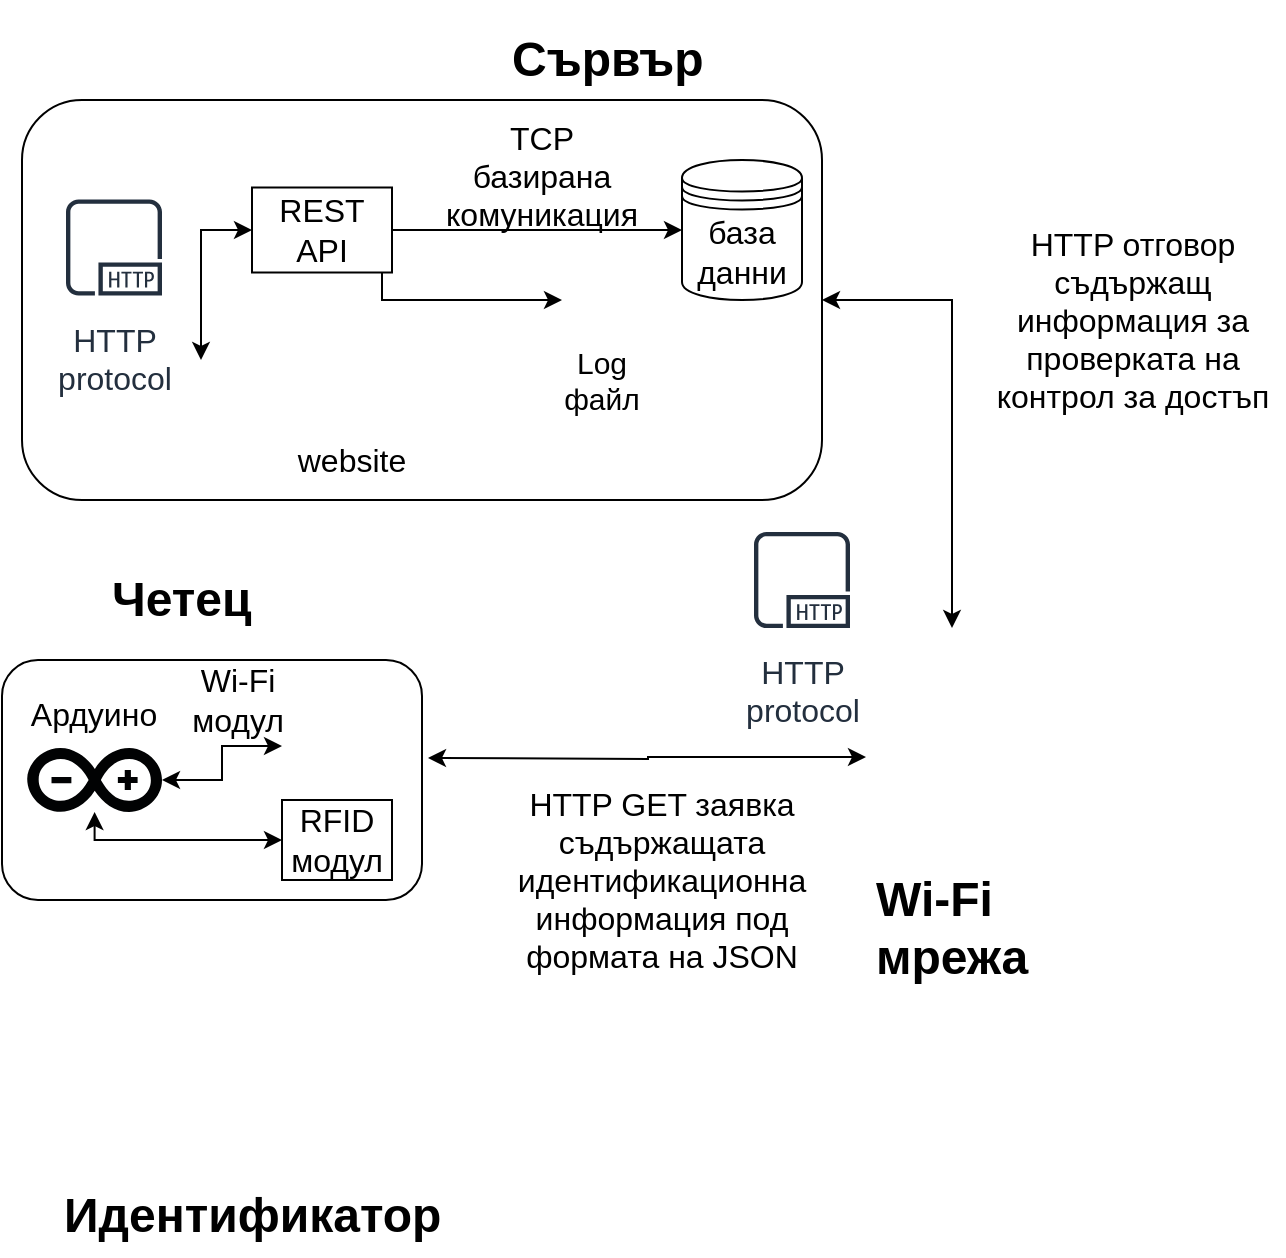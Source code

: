<mxfile version="12.6.2" type="device"><diagram id="yaxO8EvK3V7uGrDb5Y0V" name="Page-1"><mxGraphModel dx="1346" dy="817" grid="1" gridSize="10" guides="1" tooltips="1" connect="1" arrows="1" fold="1" page="1" pageScale="1" pageWidth="850" pageHeight="1100" math="0" shadow="0"><root><mxCell id="0"/><mxCell id="1" parent="0"/><mxCell id="09XGv41mtsADDE90TomU-53" style="edgeStyle=orthogonalEdgeStyle;rounded=0;orthogonalLoop=1;jettySize=auto;html=1;exitX=1;exitY=0.5;exitDx=0;exitDy=0;startArrow=classic;startFill=1;entryX=1;entryY=0.5;entryDx=0;entryDy=0;" parent="1" source="09XGv41mtsADDE90TomU-1" target="09XGv41mtsADDE90TomU-73" edge="1"><mxGeometry relative="1" as="geometry"><mxPoint x="559" y="330" as="targetPoint"/></mxGeometry></mxCell><mxCell id="09XGv41mtsADDE90TomU-1" value="" style="rounded=1;whiteSpace=wrap;html=1;" parent="1" vertex="1"><mxGeometry x="100" y="80" width="400" height="200" as="geometry"/></mxCell><mxCell id="09XGv41mtsADDE90TomU-4" value="&lt;font style=&quot;font-size: 16px&quot;&gt;база данни&lt;/font&gt;" style="shape=datastore;whiteSpace=wrap;html=1;" parent="1" vertex="1"><mxGeometry x="430" y="110" width="60" height="70" as="geometry"/></mxCell><mxCell id="09XGv41mtsADDE90TomU-7" style="edgeStyle=orthogonalEdgeStyle;rounded=0;orthogonalLoop=1;jettySize=auto;html=1;exitX=1;exitY=0.5;exitDx=0;exitDy=0;entryX=0;entryY=0.5;entryDx=0;entryDy=0;" parent="1" source="09XGv41mtsADDE90TomU-5" target="09XGv41mtsADDE90TomU-4" edge="1"><mxGeometry relative="1" as="geometry"/></mxCell><mxCell id="09XGv41mtsADDE90TomU-94" style="edgeStyle=orthogonalEdgeStyle;rounded=0;orthogonalLoop=1;jettySize=auto;html=1;startArrow=none;startFill=0;fontSize=12;" parent="1" source="09XGv41mtsADDE90TomU-5" target="09XGv41mtsADDE90TomU-83" edge="1"><mxGeometry relative="1" as="geometry"><Array as="points"><mxPoint x="280" y="180"/></Array></mxGeometry></mxCell><mxCell id="61VFxGjJTEB6JQB8HhPq-7" style="edgeStyle=orthogonalEdgeStyle;rounded=0;orthogonalLoop=1;jettySize=auto;html=1;exitX=0;exitY=0.5;exitDx=0;exitDy=0;entryX=0.25;entryY=0;entryDx=0;entryDy=0;fontSize=16;startArrow=classic;startFill=1;" edge="1" parent="1" source="09XGv41mtsADDE90TomU-5" target="61VFxGjJTEB6JQB8HhPq-4"><mxGeometry relative="1" as="geometry"/></mxCell><mxCell id="09XGv41mtsADDE90TomU-5" value="&lt;font style=&quot;font-size: 16px&quot;&gt;REST API&lt;/font&gt;" style="rounded=0;whiteSpace=wrap;html=1;" parent="1" vertex="1"><mxGeometry x="215" y="123.75" width="70" height="42.5" as="geometry"/></mxCell><mxCell id="09XGv41mtsADDE90TomU-8" value="&lt;div style=&quot;font-size: 16px&quot;&gt;&lt;font style=&quot;font-size: 16px&quot;&gt;TCP базирана комуникация&lt;/font&gt;&lt;/div&gt;" style="text;html=1;strokeColor=none;fillColor=none;align=center;verticalAlign=middle;whiteSpace=wrap;rounded=0;" parent="1" vertex="1"><mxGeometry x="340" y="107.5" width="40" height="20" as="geometry"/></mxCell><mxCell id="09XGv41mtsADDE90TomU-52" style="edgeStyle=orthogonalEdgeStyle;rounded=0;orthogonalLoop=1;jettySize=auto;html=1;startArrow=classic;startFill=1;entryX=0.25;entryY=0;entryDx=0;entryDy=0;" parent="1" target="09XGv41mtsADDE90TomU-73" edge="1"><mxGeometry relative="1" as="geometry"><mxPoint x="303" y="409" as="sourcePoint"/><mxPoint x="490" y="410" as="targetPoint"/></mxGeometry></mxCell><mxCell id="09XGv41mtsADDE90TomU-31" value="" style="rounded=1;whiteSpace=wrap;html=1;" parent="1" vertex="1"><mxGeometry x="90" y="360" width="210" height="120" as="geometry"/></mxCell><mxCell id="09XGv41mtsADDE90TomU-33" value="&lt;div style=&quot;font-size: 16px&quot;&gt;&lt;font style=&quot;font-size: 16px&quot;&gt;RFID&lt;/font&gt;&lt;/div&gt;&lt;div style=&quot;font-size: 16px&quot;&gt;&lt;font style=&quot;font-size: 16px&quot;&gt;модул&lt;/font&gt;&lt;/div&gt;" style="rounded=0;whiteSpace=wrap;html=1;" parent="1" vertex="1"><mxGeometry x="230" y="430" width="55" height="40" as="geometry"/></mxCell><mxCell id="09XGv41mtsADDE90TomU-51" value="HTTP&#xA;protocol" style="outlineConnect=0;fontColor=#232F3E;gradientColor=none;strokeColor=#232F3E;fillColor=#ffffff;dashed=0;verticalLabelPosition=bottom;verticalAlign=top;align=center;html=1;fontSize=16;fontStyle=0;aspect=fixed;shape=mxgraph.aws4.resourceIcon;resIcon=mxgraph.aws4.http_protocol;" parent="1" vertex="1"><mxGeometry x="460" y="290" width="60" height="60" as="geometry"/></mxCell><mxCell id="09XGv41mtsADDE90TomU-81" style="edgeStyle=orthogonalEdgeStyle;rounded=0;orthogonalLoop=1;jettySize=auto;html=1;entryX=0;entryY=0.5;entryDx=0;entryDy=0;startArrow=classic;startFill=1;fontSize=12;" parent="1" source="09XGv41mtsADDE90TomU-63" target="09XGv41mtsADDE90TomU-33" edge="1"><mxGeometry relative="1" as="geometry"><Array as="points"><mxPoint x="136" y="450"/></Array></mxGeometry></mxCell><mxCell id="09XGv41mtsADDE90TomU-82" style="edgeStyle=orthogonalEdgeStyle;rounded=0;orthogonalLoop=1;jettySize=auto;html=1;startArrow=classic;startFill=1;fontSize=12;" parent="1" source="09XGv41mtsADDE90TomU-63" target="09XGv41mtsADDE90TomU-70" edge="1"><mxGeometry relative="1" as="geometry"/></mxCell><mxCell id="09XGv41mtsADDE90TomU-63" value="" style="outlineConnect=0;html=1;align=center;labelPosition=center;verticalLabelPosition=bottom;verticalAlign=top;shape=mxgraph.weblogos.arduino;fillColor=#010203;strokeColor=none;strokeWidth=1;gradientColor=none;fontSize=12;" parent="1" vertex="1"><mxGeometry x="102.6" y="404" width="67.4" height="32" as="geometry"/></mxCell><mxCell id="09XGv41mtsADDE90TomU-66" value="" style="shape=image;html=1;verticalAlign=top;verticalLabelPosition=bottom;labelBackgroundColor=#ffffff;imageAspect=0;aspect=fixed;image=https://cdn0.iconfinder.com/data/icons/elasto-online-store/26/00-ELASTOFONT-STORE-READY_contactless-128.png;rotation=90;" parent="1" vertex="1"><mxGeometry x="190" y="490" width="50" height="50" as="geometry"/></mxCell><mxCell id="09XGv41mtsADDE90TomU-67" value="" style="shape=image;html=1;verticalAlign=top;verticalLabelPosition=bottom;labelBackgroundColor=#ffffff;imageAspect=0;aspect=fixed;image=https://cdn0.iconfinder.com/data/icons/elasto-online-store/26/00-ELASTOFONT-STORE-READY_contactless-card-128.png" parent="1" vertex="1"><mxGeometry x="188" y="580" width="54" height="54" as="geometry"/></mxCell><mxCell id="09XGv41mtsADDE90TomU-69" value="" style="shape=image;html=1;verticalAlign=top;verticalLabelPosition=bottom;labelBackgroundColor=#ffffff;imageAspect=0;aspect=fixed;image=https://cdn0.iconfinder.com/data/icons/elasto-online-store/26/00-ELASTOFONT-STORE-READY_contactless-128.png;rotation=-90;" parent="1" vertex="1"><mxGeometry x="190" y="540" width="50" height="50" as="geometry"/></mxCell><mxCell id="09XGv41mtsADDE90TomU-70" value="" style="shape=image;html=1;verticalAlign=top;verticalLabelPosition=bottom;labelBackgroundColor=#ffffff;imageAspect=0;aspect=fixed;image=https://cdn3.iconfinder.com/data/icons/sympletts-free-sampler/128/wi-fi-128.png;rotation=90;" parent="1" vertex="1"><mxGeometry x="230" y="376" width="54" height="54" as="geometry"/></mxCell><mxCell id="09XGv41mtsADDE90TomU-71" value="" style="shape=image;html=1;verticalAlign=top;verticalLabelPosition=bottom;labelBackgroundColor=#ffffff;imageAspect=0;aspect=fixed;image=https://cdn2.iconfinder.com/data/icons/home-appliances-furnitures/100/wifi-128.png" parent="1" vertex="1"><mxGeometry x="541" y="422" width="48" height="48" as="geometry"/></mxCell><mxCell id="09XGv41mtsADDE90TomU-73" value="" style="shape=image;html=1;verticalAlign=top;verticalLabelPosition=bottom;labelBackgroundColor=#ffffff;imageAspect=0;aspect=fixed;image=https://cdn0.iconfinder.com/data/icons/elasto-online-store/26/00-ELASTOFONT-STORE-READY_contactless-128.png;rotation=-90;" parent="1" vertex="1"><mxGeometry x="522" y="344" width="86" height="86" as="geometry"/></mxCell><mxCell id="09XGv41mtsADDE90TomU-78" value="&lt;div style=&quot;font-size: 16px&quot;&gt;&lt;font style=&quot;font-size: 16px&quot;&gt;Wi-Fi&lt;/font&gt;&lt;/div&gt;&lt;div style=&quot;font-size: 16px&quot;&gt;&lt;font style=&quot;font-size: 16px&quot;&gt;модул&lt;br&gt;&lt;/font&gt;&lt;/div&gt;" style="text;html=1;strokeColor=none;fillColor=none;align=center;verticalAlign=middle;whiteSpace=wrap;rounded=0;" parent="1" vertex="1"><mxGeometry x="188" y="370" width="40" height="20" as="geometry"/></mxCell><mxCell id="09XGv41mtsADDE90TomU-79" value="&lt;font style=&quot;font-size: 16px&quot;&gt;Ардуино&lt;/font&gt;" style="text;html=1;strokeColor=none;fillColor=none;align=center;verticalAlign=middle;whiteSpace=wrap;rounded=0;" parent="1" vertex="1"><mxGeometry x="116" y="377" width="40" height="20" as="geometry"/></mxCell><mxCell id="09XGv41mtsADDE90TomU-83" value="" style="shape=image;html=1;verticalAlign=top;verticalLabelPosition=bottom;labelBackgroundColor=#ffffff;imageAspect=0;aspect=fixed;image=https://cdn0.iconfinder.com/data/icons/feather/96/591262-file-128.png;strokeColor=#000000;strokeWidth=1;fillColor=#010203;gradientColor=none;fontSize=12;" parent="1" vertex="1"><mxGeometry x="370" y="170" width="30" height="30" as="geometry"/></mxCell><mxCell id="09XGv41mtsADDE90TomU-86" value="&lt;h1&gt;Четец&lt;/h1&gt;" style="text;html=1;strokeColor=none;fillColor=none;spacing=5;spacingTop=-20;whiteSpace=wrap;overflow=hidden;rounded=0;fontSize=12;" parent="1" vertex="1"><mxGeometry x="140" y="310" width="90" height="40" as="geometry"/></mxCell><mxCell id="09XGv41mtsADDE90TomU-87" value="&lt;h1&gt;Сървър&lt;br&gt;&lt;/h1&gt;" style="text;html=1;strokeColor=none;fillColor=none;spacing=5;spacingTop=-20;whiteSpace=wrap;overflow=hidden;rounded=0;fontSize=12;" parent="1" vertex="1"><mxGeometry x="340" y="40" width="110" height="40" as="geometry"/></mxCell><mxCell id="09XGv41mtsADDE90TomU-88" value="&lt;h1&gt;Идентификатор&lt;br&gt;&lt;/h1&gt;" style="text;html=1;strokeColor=none;fillColor=none;spacing=5;spacingTop=-20;whiteSpace=wrap;overflow=hidden;rounded=0;fontSize=12;" parent="1" vertex="1"><mxGeometry x="116" y="618" width="204" height="40" as="geometry"/></mxCell><mxCell id="09XGv41mtsADDE90TomU-89" value="&lt;font style=&quot;font-size: 15px&quot;&gt;Log файл&lt;/font&gt;" style="text;html=1;strokeColor=none;fillColor=none;align=center;verticalAlign=middle;whiteSpace=wrap;rounded=0;fontSize=12;" parent="1" vertex="1"><mxGeometry x="370" y="210" width="40" height="20" as="geometry"/></mxCell><mxCell id="09XGv41mtsADDE90TomU-95" value="&lt;font style=&quot;font-size: 16px&quot;&gt;HTTP GET заявка съдържащата идентификационна информация под формата на JSON&lt;/font&gt;" style="text;html=1;strokeColor=none;fillColor=none;align=center;verticalAlign=middle;whiteSpace=wrap;rounded=0;fontSize=12;" parent="1" vertex="1"><mxGeometry x="330" y="460" width="180" height="20" as="geometry"/></mxCell><mxCell id="09XGv41mtsADDE90TomU-97" value="&lt;h1&gt;Wi-Fi мрежа&lt;br&gt;&lt;/h1&gt;" style="text;html=1;strokeColor=none;fillColor=none;spacing=5;spacingTop=-20;whiteSpace=wrap;overflow=hidden;rounded=0;fontSize=12;" parent="1" vertex="1"><mxGeometry x="522" y="460" width="90" height="70" as="geometry"/></mxCell><mxCell id="09XGv41mtsADDE90TomU-101" value="&lt;div style=&quot;font-size: 16px&quot;&gt;&lt;font style=&quot;font-size: 16px&quot;&gt;HTTP отговор съдържащ информация за проверката на контрол за достъп&lt;/font&gt;&lt;/div&gt;" style="text;html=1;strokeColor=none;fillColor=none;align=center;verticalAlign=middle;whiteSpace=wrap;rounded=0;fontSize=12;" parent="1" vertex="1"><mxGeometry x="580" y="180" width="151" height="20" as="geometry"/></mxCell><mxCell id="61VFxGjJTEB6JQB8HhPq-4" value="" style="shape=image;html=1;verticalAlign=top;verticalLabelPosition=bottom;labelBackgroundColor=#ffffff;imageAspect=0;aspect=fixed;image=https://cdn3.iconfinder.com/data/icons/basic-user-interface-5/64/globe_earth_internet_www_universal-128.png;fontSize=16;" vertex="1" parent="1"><mxGeometry x="172" y="210" width="70" height="70" as="geometry"/></mxCell><mxCell id="61VFxGjJTEB6JQB8HhPq-5" value="&lt;div&gt;website&lt;/div&gt;" style="text;html=1;strokeColor=none;fillColor=none;align=center;verticalAlign=middle;whiteSpace=wrap;rounded=0;fontSize=16;" vertex="1" parent="1"><mxGeometry x="245" y="250" width="40" height="20" as="geometry"/></mxCell><mxCell id="61VFxGjJTEB6JQB8HhPq-8" value="HTTP&#xA;protocol" style="outlineConnect=0;fontColor=#232F3E;gradientColor=none;strokeColor=#232F3E;fillColor=#ffffff;dashed=0;verticalLabelPosition=bottom;verticalAlign=top;align=center;html=1;fontSize=16;fontStyle=0;aspect=fixed;shape=mxgraph.aws4.resourceIcon;resIcon=mxgraph.aws4.http_protocol;" vertex="1" parent="1"><mxGeometry x="116" y="123.75" width="60" height="60" as="geometry"/></mxCell></root></mxGraphModel></diagram></mxfile>